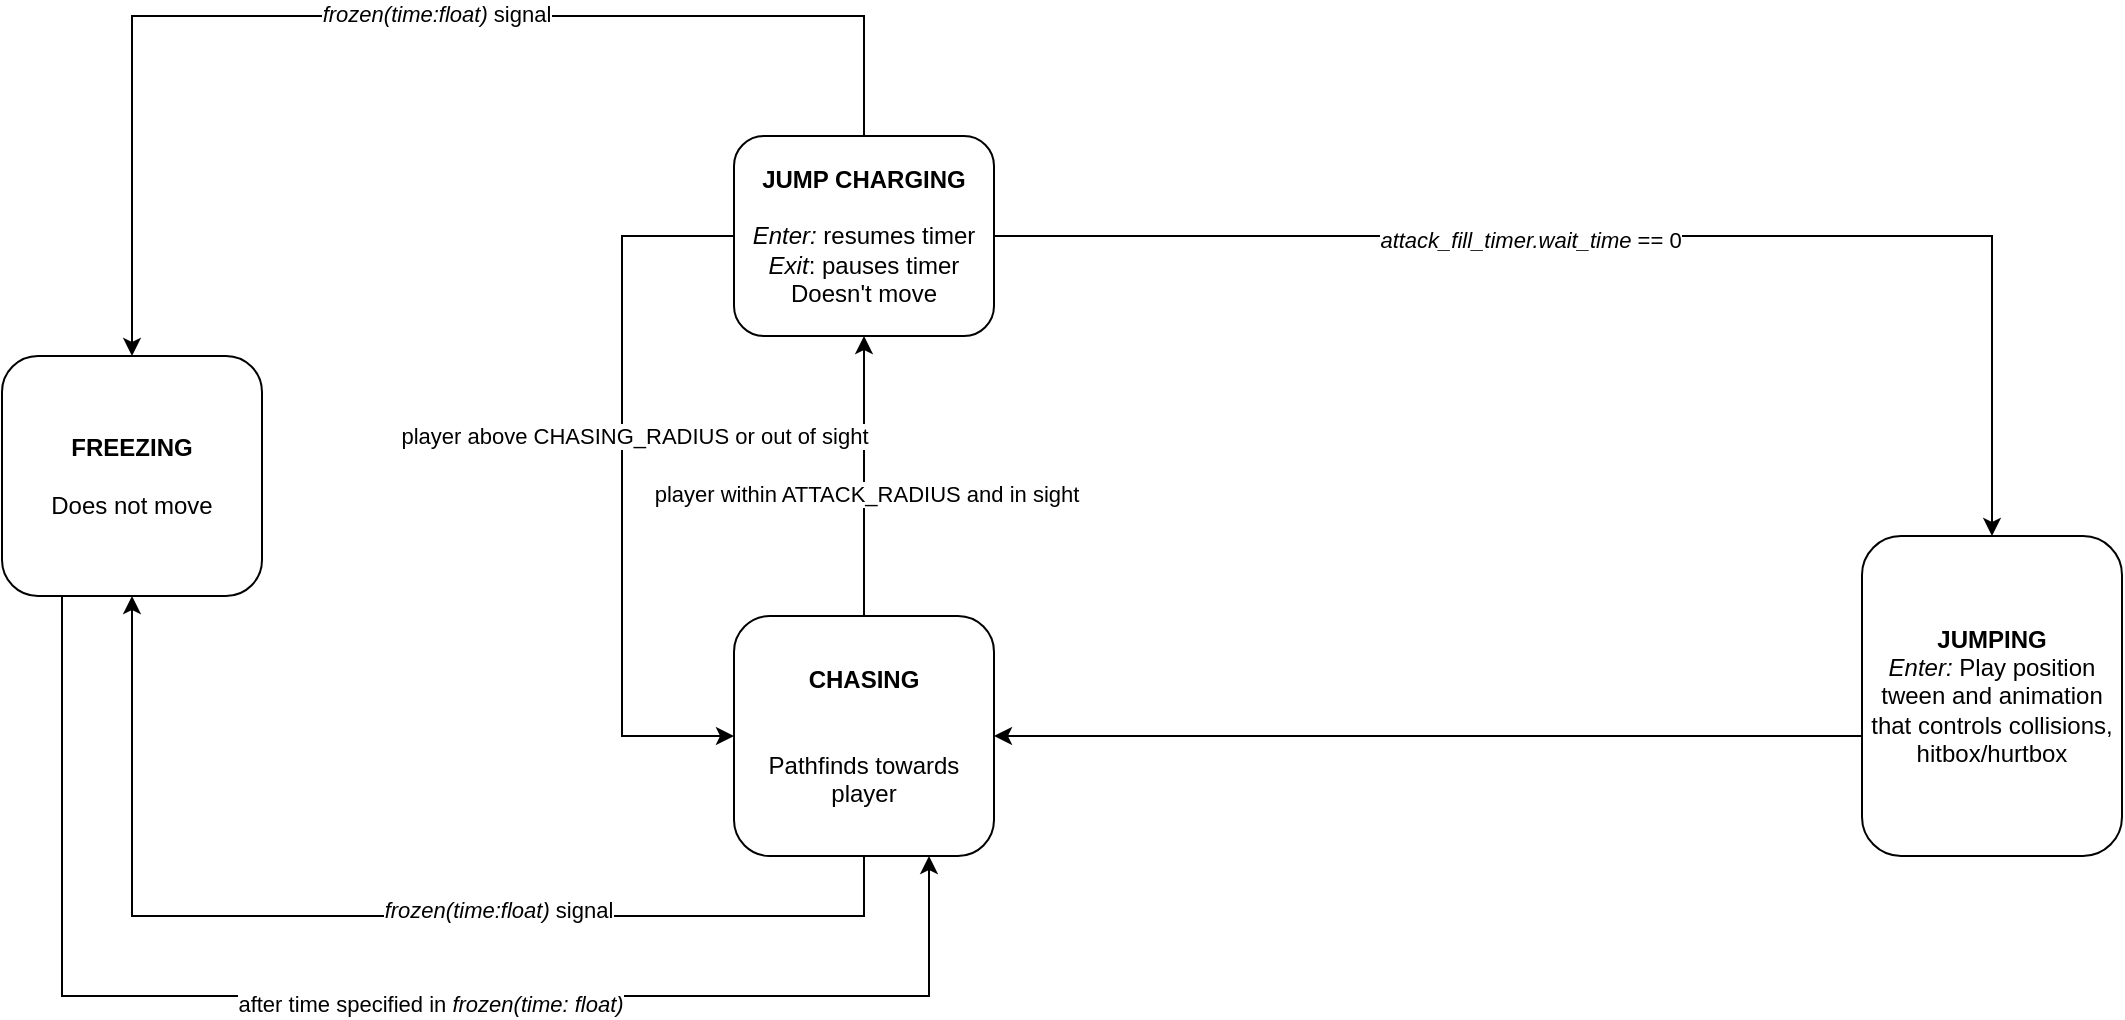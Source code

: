 <mxfile version="21.6.2" type="device">
  <diagram id="C5RBs43oDa-KdzZeNtuy" name="Page-1">
    <mxGraphModel dx="1588" dy="2121" grid="1" gridSize="10" guides="1" tooltips="1" connect="1" arrows="1" fold="1" page="1" pageScale="1" pageWidth="827" pageHeight="1169" math="0" shadow="0">
      <root>
        <mxCell id="WIyWlLk6GJQsqaUBKTNV-0" />
        <mxCell id="WIyWlLk6GJQsqaUBKTNV-1" parent="WIyWlLk6GJQsqaUBKTNV-0" />
        <mxCell id="hZUYsN8QHbk7oSlAwGKF-2" value="" style="edgeStyle=orthogonalEdgeStyle;rounded=0;orthogonalLoop=1;jettySize=auto;html=1;" parent="WIyWlLk6GJQsqaUBKTNV-1" source="thikcQ1s-oTCG_y3HWkw-0" target="hZUYsN8QHbk7oSlAwGKF-1" edge="1">
          <mxGeometry relative="1" as="geometry" />
        </mxCell>
        <mxCell id="hZUYsN8QHbk7oSlAwGKF-6" value="player within ATTACK_RADIUS and in sight" style="edgeLabel;html=1;align=center;verticalAlign=middle;resizable=0;points=[];" parent="hZUYsN8QHbk7oSlAwGKF-2" vertex="1" connectable="0">
          <mxGeometry x="-0.127" y="-1" relative="1" as="geometry">
            <mxPoint as="offset" />
          </mxGeometry>
        </mxCell>
        <mxCell id="yGqye3l85P4Wk7JbNZLn-3" style="edgeStyle=orthogonalEdgeStyle;rounded=0;orthogonalLoop=1;jettySize=auto;html=1;entryX=0.5;entryY=1;entryDx=0;entryDy=0;" edge="1" parent="WIyWlLk6GJQsqaUBKTNV-1" source="thikcQ1s-oTCG_y3HWkw-0" target="yGqye3l85P4Wk7JbNZLn-0">
          <mxGeometry relative="1" as="geometry">
            <Array as="points">
              <mxPoint x="971" y="310" />
              <mxPoint x="605" y="310" />
            </Array>
          </mxGeometry>
        </mxCell>
        <mxCell id="yGqye3l85P4Wk7JbNZLn-5" value="&lt;i&gt;frozen(time:float)&amp;nbsp;&lt;/i&gt;signal" style="edgeLabel;html=1;align=center;verticalAlign=middle;resizable=0;points=[];" vertex="1" connectable="0" parent="yGqye3l85P4Wk7JbNZLn-3">
          <mxGeometry x="-0.234" y="-3" relative="1" as="geometry">
            <mxPoint as="offset" />
          </mxGeometry>
        </mxCell>
        <mxCell id="thikcQ1s-oTCG_y3HWkw-0" value="&lt;b&gt;CHASING&lt;/b&gt;&lt;br&gt;&lt;br&gt;&lt;br&gt;Pathfinds towards player" style="rounded=1;whiteSpace=wrap;html=1;fontSize=12;glass=0;strokeWidth=1;shadow=0;" parent="WIyWlLk6GJQsqaUBKTNV-1" vertex="1">
          <mxGeometry x="906" y="160" width="130" height="120" as="geometry" />
        </mxCell>
        <mxCell id="hZUYsN8QHbk7oSlAwGKF-8" value="" style="edgeStyle=orthogonalEdgeStyle;rounded=0;orthogonalLoop=1;jettySize=auto;html=1;entryX=1;entryY=0.5;entryDx=0;entryDy=0;" parent="WIyWlLk6GJQsqaUBKTNV-1" source="hZUYsN8QHbk7oSlAwGKF-0" target="thikcQ1s-oTCG_y3HWkw-0" edge="1">
          <mxGeometry relative="1" as="geometry">
            <Array as="points">
              <mxPoint x="1535" y="220" />
            </Array>
            <mxPoint x="1535" y="360" as="targetPoint" />
          </mxGeometry>
        </mxCell>
        <mxCell id="hZUYsN8QHbk7oSlAwGKF-0" value="JUMPING&lt;br&gt;&lt;i style=&quot;font-weight: normal;&quot;&gt;Enter: &lt;/i&gt;&lt;span style=&quot;font-weight: normal;&quot;&gt;Play position tween and animation that controls collisions, hitbox/hurtbox&lt;/span&gt;" style="rounded=1;whiteSpace=wrap;html=1;fontSize=12;glass=0;strokeWidth=1;shadow=0;fontStyle=1" parent="WIyWlLk6GJQsqaUBKTNV-1" vertex="1">
          <mxGeometry x="1470" y="120" width="130" height="160" as="geometry" />
        </mxCell>
        <mxCell id="hZUYsN8QHbk7oSlAwGKF-9" style="edgeStyle=orthogonalEdgeStyle;rounded=0;orthogonalLoop=1;jettySize=auto;html=1;entryX=0.5;entryY=0;entryDx=0;entryDy=0;" parent="WIyWlLk6GJQsqaUBKTNV-1" source="hZUYsN8QHbk7oSlAwGKF-1" target="hZUYsN8QHbk7oSlAwGKF-0" edge="1">
          <mxGeometry relative="1" as="geometry" />
        </mxCell>
        <mxCell id="hZUYsN8QHbk7oSlAwGKF-13" value="&lt;i&gt;attack_fill_timer.wait_time&lt;/i&gt;&amp;nbsp;== 0" style="edgeLabel;html=1;align=center;verticalAlign=middle;resizable=0;points=[];" parent="hZUYsN8QHbk7oSlAwGKF-9" vertex="1" connectable="0">
          <mxGeometry x="-0.176" y="-2" relative="1" as="geometry">
            <mxPoint as="offset" />
          </mxGeometry>
        </mxCell>
        <mxCell id="hZUYsN8QHbk7oSlAwGKF-11" style="edgeStyle=orthogonalEdgeStyle;rounded=0;orthogonalLoop=1;jettySize=auto;html=1;entryX=0;entryY=0.5;entryDx=0;entryDy=0;exitX=0;exitY=0.5;exitDx=0;exitDy=0;" parent="WIyWlLk6GJQsqaUBKTNV-1" source="hZUYsN8QHbk7oSlAwGKF-1" target="thikcQ1s-oTCG_y3HWkw-0" edge="1">
          <mxGeometry relative="1" as="geometry">
            <Array as="points">
              <mxPoint x="850" y="-30" />
              <mxPoint x="850" y="220" />
            </Array>
            <mxPoint x="890" y="-20" as="sourcePoint" />
          </mxGeometry>
        </mxCell>
        <mxCell id="hZUYsN8QHbk7oSlAwGKF-12" value="player above CHASING_RADIUS or out of sight" style="edgeLabel;html=1;align=center;verticalAlign=middle;resizable=0;points=[];" parent="hZUYsN8QHbk7oSlAwGKF-11" vertex="1" connectable="0">
          <mxGeometry x="-0.141" y="5" relative="1" as="geometry">
            <mxPoint x="1" as="offset" />
          </mxGeometry>
        </mxCell>
        <mxCell id="yGqye3l85P4Wk7JbNZLn-1" style="edgeStyle=orthogonalEdgeStyle;rounded=0;orthogonalLoop=1;jettySize=auto;html=1;entryX=0.5;entryY=0;entryDx=0;entryDy=0;" edge="1" parent="WIyWlLk6GJQsqaUBKTNV-1" source="hZUYsN8QHbk7oSlAwGKF-1" target="yGqye3l85P4Wk7JbNZLn-0">
          <mxGeometry relative="1" as="geometry">
            <Array as="points">
              <mxPoint x="971" y="-140" />
              <mxPoint x="605" y="-140" />
            </Array>
          </mxGeometry>
        </mxCell>
        <mxCell id="yGqye3l85P4Wk7JbNZLn-2" value="&lt;i style=&quot;border-color: var(--border-color);&quot;&gt;frozen(time:float)&amp;nbsp;&lt;/i&gt;signal" style="edgeLabel;html=1;align=center;verticalAlign=middle;resizable=0;points=[];" vertex="1" connectable="0" parent="yGqye3l85P4Wk7JbNZLn-1">
          <mxGeometry x="-0.079" y="-1" relative="1" as="geometry">
            <mxPoint as="offset" />
          </mxGeometry>
        </mxCell>
        <mxCell id="hZUYsN8QHbk7oSlAwGKF-1" value="&lt;b&gt;JUMP CHARGING&lt;/b&gt;&lt;br&gt;&lt;br&gt;&lt;i&gt;Enter:&lt;/i&gt;&amp;nbsp;resumes timer&lt;br&gt;&lt;i&gt;Exit&lt;/i&gt;: pauses timer&lt;br&gt;Doesn&#39;t move" style="rounded=1;whiteSpace=wrap;html=1;fontSize=12;glass=0;strokeWidth=1;shadow=0;" parent="WIyWlLk6GJQsqaUBKTNV-1" vertex="1">
          <mxGeometry x="906" y="-80" width="130" height="100" as="geometry" />
        </mxCell>
        <mxCell id="yGqye3l85P4Wk7JbNZLn-6" style="edgeStyle=orthogonalEdgeStyle;rounded=0;orthogonalLoop=1;jettySize=auto;html=1;entryX=0.75;entryY=1;entryDx=0;entryDy=0;" edge="1" parent="WIyWlLk6GJQsqaUBKTNV-1" source="yGqye3l85P4Wk7JbNZLn-0" target="thikcQ1s-oTCG_y3HWkw-0">
          <mxGeometry relative="1" as="geometry">
            <Array as="points">
              <mxPoint x="570" y="350" />
              <mxPoint x="1004" y="350" />
            </Array>
          </mxGeometry>
        </mxCell>
        <mxCell id="yGqye3l85P4Wk7JbNZLn-7" value="after time specified in &lt;i&gt;frozen(time: float)&lt;/i&gt;" style="edgeLabel;html=1;align=center;verticalAlign=middle;resizable=0;points=[];" vertex="1" connectable="0" parent="yGqye3l85P4Wk7JbNZLn-6">
          <mxGeometry x="0.094" y="-4" relative="1" as="geometry">
            <mxPoint x="-1" as="offset" />
          </mxGeometry>
        </mxCell>
        <mxCell id="yGqye3l85P4Wk7JbNZLn-0" value="&lt;b&gt;FREEZING&lt;/b&gt;&lt;br&gt;&lt;br&gt;Does not move" style="rounded=1;whiteSpace=wrap;html=1;fontSize=12;glass=0;strokeWidth=1;shadow=0;" vertex="1" parent="WIyWlLk6GJQsqaUBKTNV-1">
          <mxGeometry x="540" y="30" width="130" height="120" as="geometry" />
        </mxCell>
      </root>
    </mxGraphModel>
  </diagram>
</mxfile>
